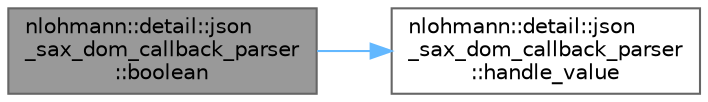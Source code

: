 digraph "nlohmann::detail::json_sax_dom_callback_parser::boolean"
{
 // LATEX_PDF_SIZE
  bgcolor="transparent";
  edge [fontname=Helvetica,fontsize=10,labelfontname=Helvetica,labelfontsize=10];
  node [fontname=Helvetica,fontsize=10,shape=box,height=0.2,width=0.4];
  rankdir="LR";
  Node1 [label="nlohmann::detail::json\l_sax_dom_callback_parser\l::boolean",height=0.2,width=0.4,color="gray40", fillcolor="grey60", style="filled", fontcolor="black",tooltip=" "];
  Node1 -> Node2 [color="steelblue1",style="solid"];
  Node2 [label="nlohmann::detail::json\l_sax_dom_callback_parser\l::handle_value",height=0.2,width=0.4,color="grey40", fillcolor="white", style="filled",URL="$a01971.html#a40e8610f988876fc265d207f68a13000",tooltip=" "];
}
